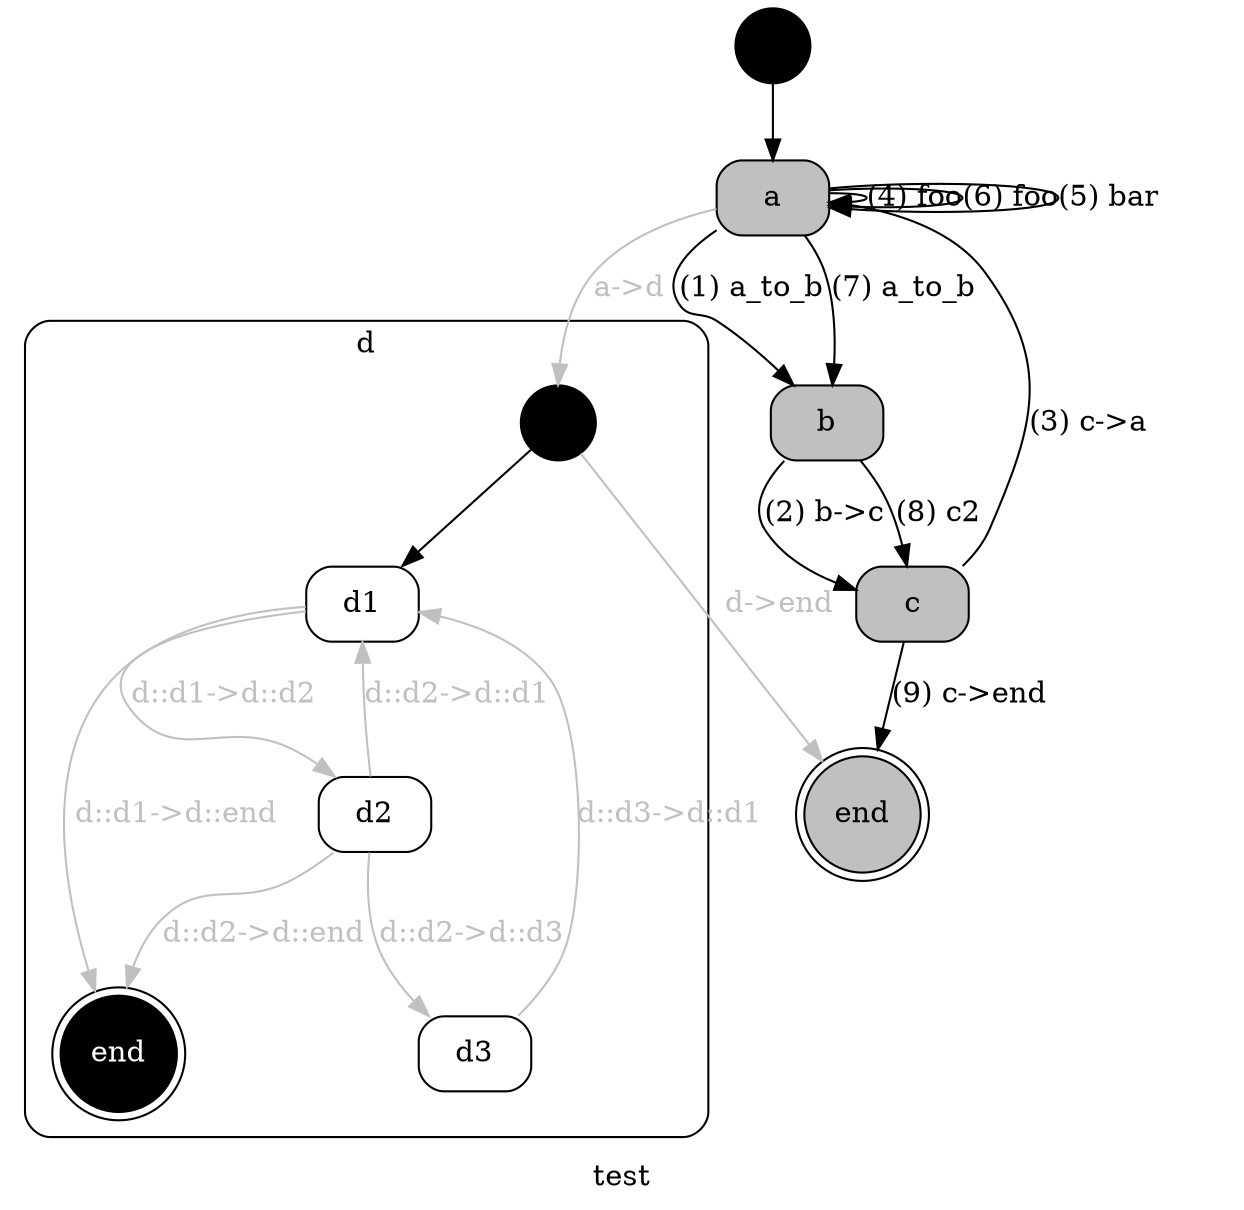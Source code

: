
// {#<RedSteak::Statemachine test>
digraph x1 {
  label="test"; 
  node [ shape="circle", label="", style=filled, fillcolor=black ] x1_START; 

// #<RedSteak::State test a>
  node [ shape="box", label="a", style="filled,rounded", color=black, fillcolor=grey, fontcolor=black ] x2;

// #<RedSteak::State test b>
  node [ shape="box", label="b", style="filled,rounded", color=black, fillcolor=grey, fontcolor=black ] x3;

// #<RedSteak::State test c>
  node [ shape="box", label="c", style="filled,rounded", color=black, fillcolor=grey, fontcolor=black ] x4;

// #<RedSteak::State test d>

// {#<RedSteak::Statemachine test::d>
subgraph cluster_x5 {
  label="d"; 
  shape="box"; 
  style="filled,rounded"; 
  fillcolor=white; 
  fontcolor=black; 
  node [ shape="circle", label="", style=filled, fillcolor=black ] x5_START; 

// #<RedSteak::State test::d d::d1>
  node [ shape="box", label="d1", style="filled,rounded", color=black, fillcolor=white, fontcolor=black ] x6;

// #<RedSteak::State test::d d::d2>
  node [ shape="box", label="d2", style="filled,rounded", color=black, fillcolor=white, fontcolor=black ] x7;

// #<RedSteak::State test::d d::d3>
  node [ shape="box", label="d3", style="filled,rounded", color=black, fillcolor=white, fontcolor=black ] x8;

// #<RedSteak::State test::d d::end>
  node [ shape="doublecircle", label="end", style="filled,rounded", color=black, fillcolor=black, fontcolor=white ] x9;
}
// } #<RedSteak::Statemachine test::d>

// #<RedSteak::State test end>
  node [ shape="doublecircle", label="end", style="filled,rounded", color=black, fillcolor=grey, fontcolor=black ] x10;

// #<RedSteak::Transition :foo a -> a>
x2 -> x2 [ label="(4) foo", color=black, fontcolor=black ];
x2 -> x2 [ label="(6) foo", color=black, fontcolor=black ];

// #<RedSteak::Transition :bar a -> a>
x2 -> x2 [ label="(5) bar", color=black, fontcolor=black ];

// #<RedSteak::Transition :a_to_b a -> b>
x2 -> x3 [ label="(1) a_to_b", color=black, fontcolor=black ];
x2 -> x3 [ label="(7) a_to_b", color=black, fontcolor=black ];

// #<RedSteak::Transition :"b->c" b -> c>
x3 -> x4 [ label="(2) b->c", color=black, fontcolor=black ];

// #<RedSteak::Transition :c2 b -> c>
x3 -> x4 [ label="(8) c2", color=black, fontcolor=black ];

// #<RedSteak::Transition :"c->a" c -> a>
x4 -> x2 [ label="(3) c->a", color=black, fontcolor=black ];

// #<RedSteak::Transition :"c->end" c -> end>
x4 -> x10 [ label="(9) c->end", color=black, fontcolor=black ];

// #<RedSteak::Transition :"a->d" a -> d>
x2 -> x5_START [ label="a->d", color=gray, fontcolor=gray ];

// #<RedSteak::Transition :"d->end" d -> end>
x5_START -> x10 [ label="d->end", color=gray, fontcolor=gray ];
x1_START -> x2;

// #<RedSteak::Transition :"d::d1->d::d2" d::d1 -> d::d2>
x6 -> x7 [ label="d::d1->d::d2", color=gray, fontcolor=gray ];

// #<RedSteak::Transition :"d::d1->d::end" d::d1 -> d::end>
x6 -> x9 [ label="d::d1->d::end", color=gray, fontcolor=gray ];

// #<RedSteak::Transition :"d::d2->d::d1" d::d2 -> d::d1>
x7 -> x6 [ label="d::d2->d::d1", color=gray, fontcolor=gray ];

// #<RedSteak::Transition :"d::d2->d::end" d::d2 -> d::end>
x7 -> x9 [ label="d::d2->d::end", color=gray, fontcolor=gray ];

// #<RedSteak::Transition :"d::d3->d::d1" d::d3 -> d::d1>
x8 -> x6 [ label="d::d3->d::d1", color=gray, fontcolor=gray ];

// #<RedSteak::Transition :"d::d2->d::d3" d::d2 -> d::d3>
x7 -> x8 [ label="d::d2->d::d3", color=gray, fontcolor=gray ];
x5_START -> x6;
}
// } #<RedSteak::Statemachine test>
